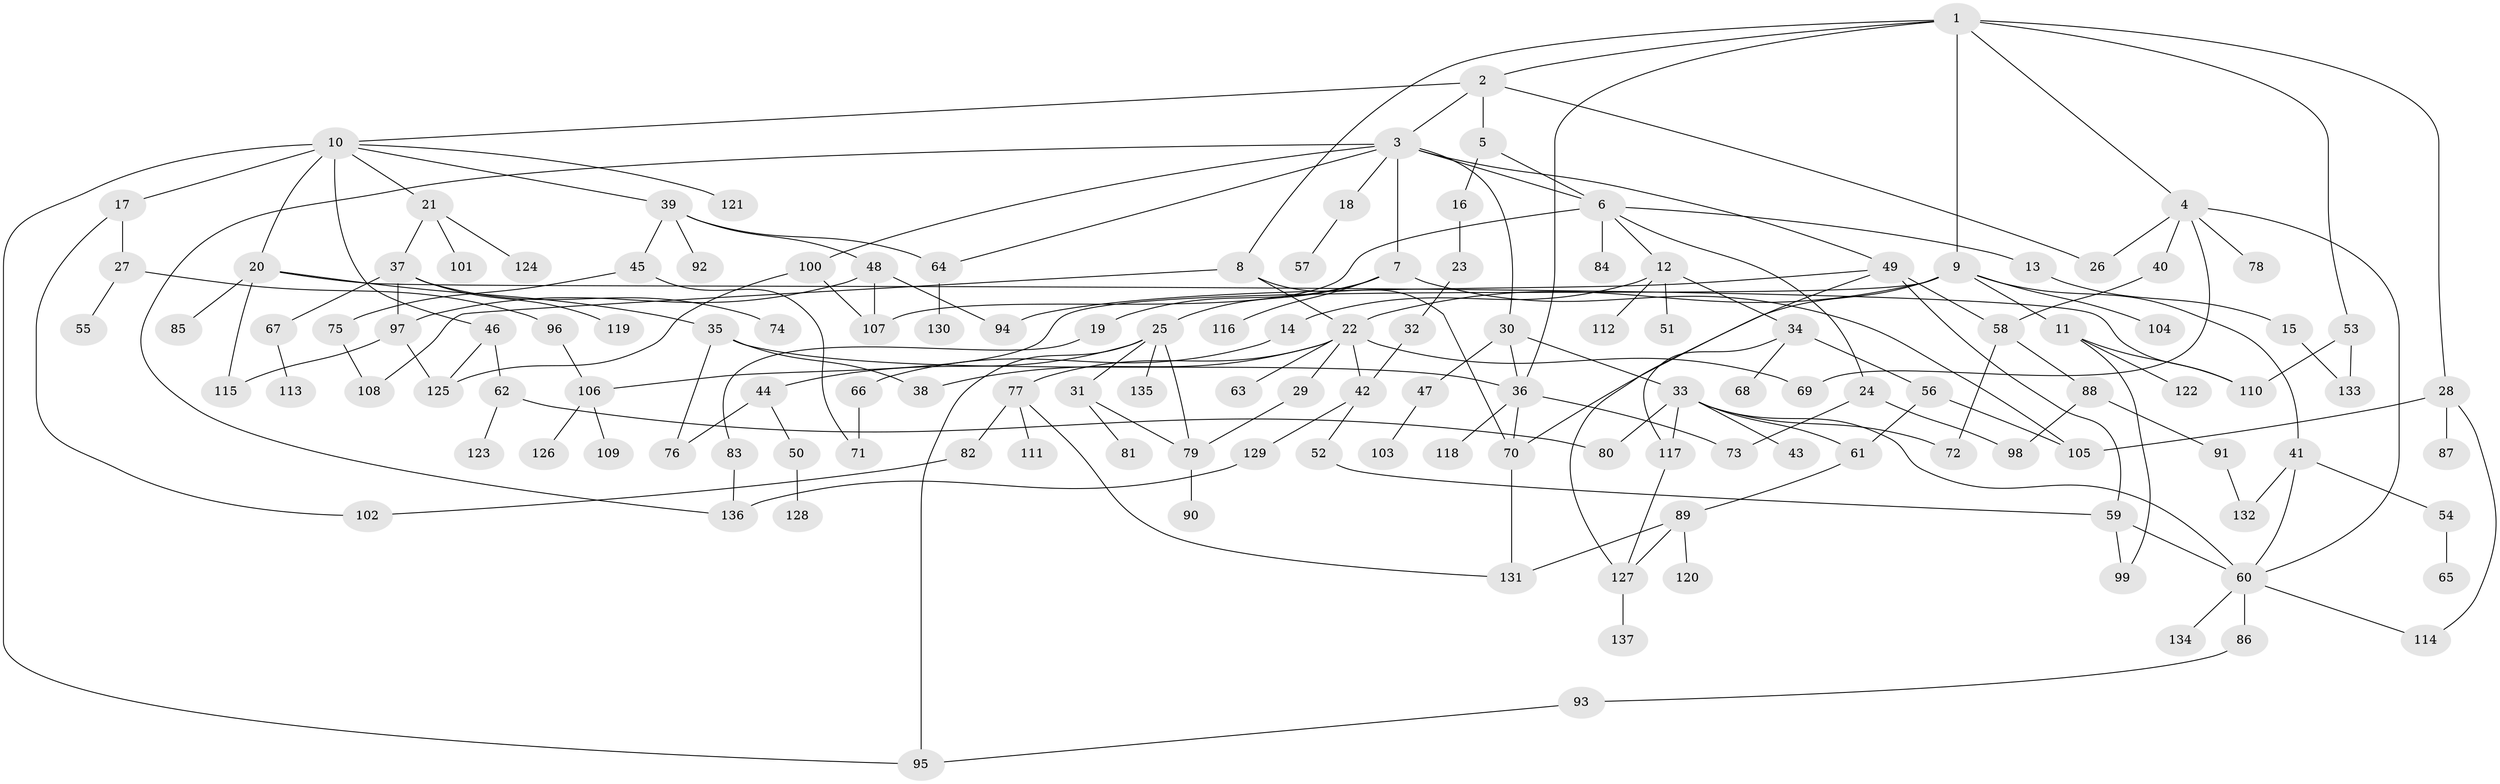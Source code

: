 // coarse degree distribution, {7: 0.012195121951219513, 6: 0.04878048780487805, 9: 0.024390243902439025, 5: 0.036585365853658534, 4: 0.15853658536585366, 10: 0.024390243902439025, 8: 0.024390243902439025, 2: 0.2926829268292683, 3: 0.12195121951219512, 1: 0.24390243902439024, 14: 0.012195121951219513}
// Generated by graph-tools (version 1.1) at 2025/16/03/04/25 18:16:48]
// undirected, 137 vertices, 188 edges
graph export_dot {
graph [start="1"]
  node [color=gray90,style=filled];
  1;
  2;
  3;
  4;
  5;
  6;
  7;
  8;
  9;
  10;
  11;
  12;
  13;
  14;
  15;
  16;
  17;
  18;
  19;
  20;
  21;
  22;
  23;
  24;
  25;
  26;
  27;
  28;
  29;
  30;
  31;
  32;
  33;
  34;
  35;
  36;
  37;
  38;
  39;
  40;
  41;
  42;
  43;
  44;
  45;
  46;
  47;
  48;
  49;
  50;
  51;
  52;
  53;
  54;
  55;
  56;
  57;
  58;
  59;
  60;
  61;
  62;
  63;
  64;
  65;
  66;
  67;
  68;
  69;
  70;
  71;
  72;
  73;
  74;
  75;
  76;
  77;
  78;
  79;
  80;
  81;
  82;
  83;
  84;
  85;
  86;
  87;
  88;
  89;
  90;
  91;
  92;
  93;
  94;
  95;
  96;
  97;
  98;
  99;
  100;
  101;
  102;
  103;
  104;
  105;
  106;
  107;
  108;
  109;
  110;
  111;
  112;
  113;
  114;
  115;
  116;
  117;
  118;
  119;
  120;
  121;
  122;
  123;
  124;
  125;
  126;
  127;
  128;
  129;
  130;
  131;
  132;
  133;
  134;
  135;
  136;
  137;
  1 -- 2;
  1 -- 4;
  1 -- 8;
  1 -- 9;
  1 -- 28;
  1 -- 36;
  1 -- 53;
  2 -- 3;
  2 -- 5;
  2 -- 10;
  2 -- 26;
  3 -- 6;
  3 -- 7;
  3 -- 18;
  3 -- 30;
  3 -- 49;
  3 -- 100;
  3 -- 136;
  3 -- 64;
  4 -- 40;
  4 -- 69;
  4 -- 78;
  4 -- 26;
  4 -- 60;
  5 -- 16;
  5 -- 6;
  6 -- 12;
  6 -- 13;
  6 -- 24;
  6 -- 84;
  6 -- 107;
  7 -- 19;
  7 -- 25;
  7 -- 116;
  7 -- 105;
  8 -- 22;
  8 -- 108;
  8 -- 70;
  9 -- 11;
  9 -- 41;
  9 -- 70;
  9 -- 104;
  9 -- 106;
  9 -- 22;
  10 -- 17;
  10 -- 20;
  10 -- 21;
  10 -- 39;
  10 -- 46;
  10 -- 121;
  10 -- 95;
  11 -- 99;
  11 -- 122;
  11 -- 110;
  12 -- 14;
  12 -- 34;
  12 -- 51;
  12 -- 112;
  13 -- 15;
  14 -- 66;
  15 -- 133;
  16 -- 23;
  17 -- 27;
  17 -- 102;
  18 -- 57;
  19 -- 83;
  20 -- 35;
  20 -- 85;
  20 -- 115;
  20 -- 110;
  21 -- 37;
  21 -- 101;
  21 -- 124;
  22 -- 29;
  22 -- 38;
  22 -- 63;
  22 -- 77;
  22 -- 42;
  22 -- 69;
  23 -- 32;
  24 -- 98;
  24 -- 73;
  25 -- 31;
  25 -- 44;
  25 -- 135;
  25 -- 95;
  25 -- 79;
  27 -- 55;
  27 -- 96;
  28 -- 87;
  28 -- 114;
  28 -- 105;
  29 -- 79;
  30 -- 33;
  30 -- 47;
  30 -- 36;
  31 -- 79;
  31 -- 81;
  32 -- 42;
  33 -- 43;
  33 -- 60;
  33 -- 61;
  33 -- 80;
  33 -- 72;
  33 -- 117;
  34 -- 56;
  34 -- 68;
  34 -- 117;
  35 -- 76;
  35 -- 38;
  35 -- 36;
  36 -- 73;
  36 -- 118;
  36 -- 70;
  37 -- 67;
  37 -- 74;
  37 -- 119;
  37 -- 97;
  39 -- 45;
  39 -- 48;
  39 -- 64;
  39 -- 92;
  40 -- 58;
  41 -- 54;
  41 -- 132;
  41 -- 60;
  42 -- 52;
  42 -- 129;
  44 -- 50;
  44 -- 76;
  45 -- 71;
  45 -- 75;
  46 -- 62;
  46 -- 125;
  47 -- 103;
  48 -- 97;
  48 -- 107;
  48 -- 94;
  49 -- 94;
  49 -- 127;
  49 -- 58;
  49 -- 59;
  50 -- 128;
  52 -- 59;
  53 -- 110;
  53 -- 133;
  54 -- 65;
  56 -- 105;
  56 -- 61;
  58 -- 72;
  58 -- 88;
  59 -- 99;
  59 -- 60;
  60 -- 86;
  60 -- 134;
  60 -- 114;
  61 -- 89;
  62 -- 80;
  62 -- 123;
  64 -- 130;
  66 -- 71;
  67 -- 113;
  70 -- 131;
  75 -- 108;
  77 -- 82;
  77 -- 111;
  77 -- 131;
  79 -- 90;
  82 -- 102;
  83 -- 136;
  86 -- 93;
  88 -- 91;
  88 -- 98;
  89 -- 120;
  89 -- 127;
  89 -- 131;
  91 -- 132;
  93 -- 95;
  96 -- 106;
  97 -- 115;
  97 -- 125;
  100 -- 107;
  100 -- 125;
  106 -- 109;
  106 -- 126;
  117 -- 127;
  127 -- 137;
  129 -- 136;
}
